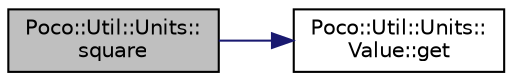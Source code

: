 digraph "Poco::Util::Units::square"
{
 // LATEX_PDF_SIZE
  edge [fontname="Helvetica",fontsize="10",labelfontname="Helvetica",labelfontsize="10"];
  node [fontname="Helvetica",fontsize="10",shape=record];
  rankdir="LR";
  Node1 [label="Poco::Util::Units::\lsquare",height=0.2,width=0.4,color="black", fillcolor="grey75", style="filled", fontcolor="black",tooltip=" "];
  Node1 -> Node2 [color="midnightblue",fontsize="10",style="solid",fontname="Helvetica"];
  Node2 [label="Poco::Util::Units::\lValue::get",height=0.2,width=0.4,color="black", fillcolor="white", style="filled",URL="$classPoco_1_1Util_1_1Units_1_1Value.html#a8d20904b0d891a5e74e8250db3885b83",tooltip=" "];
}
